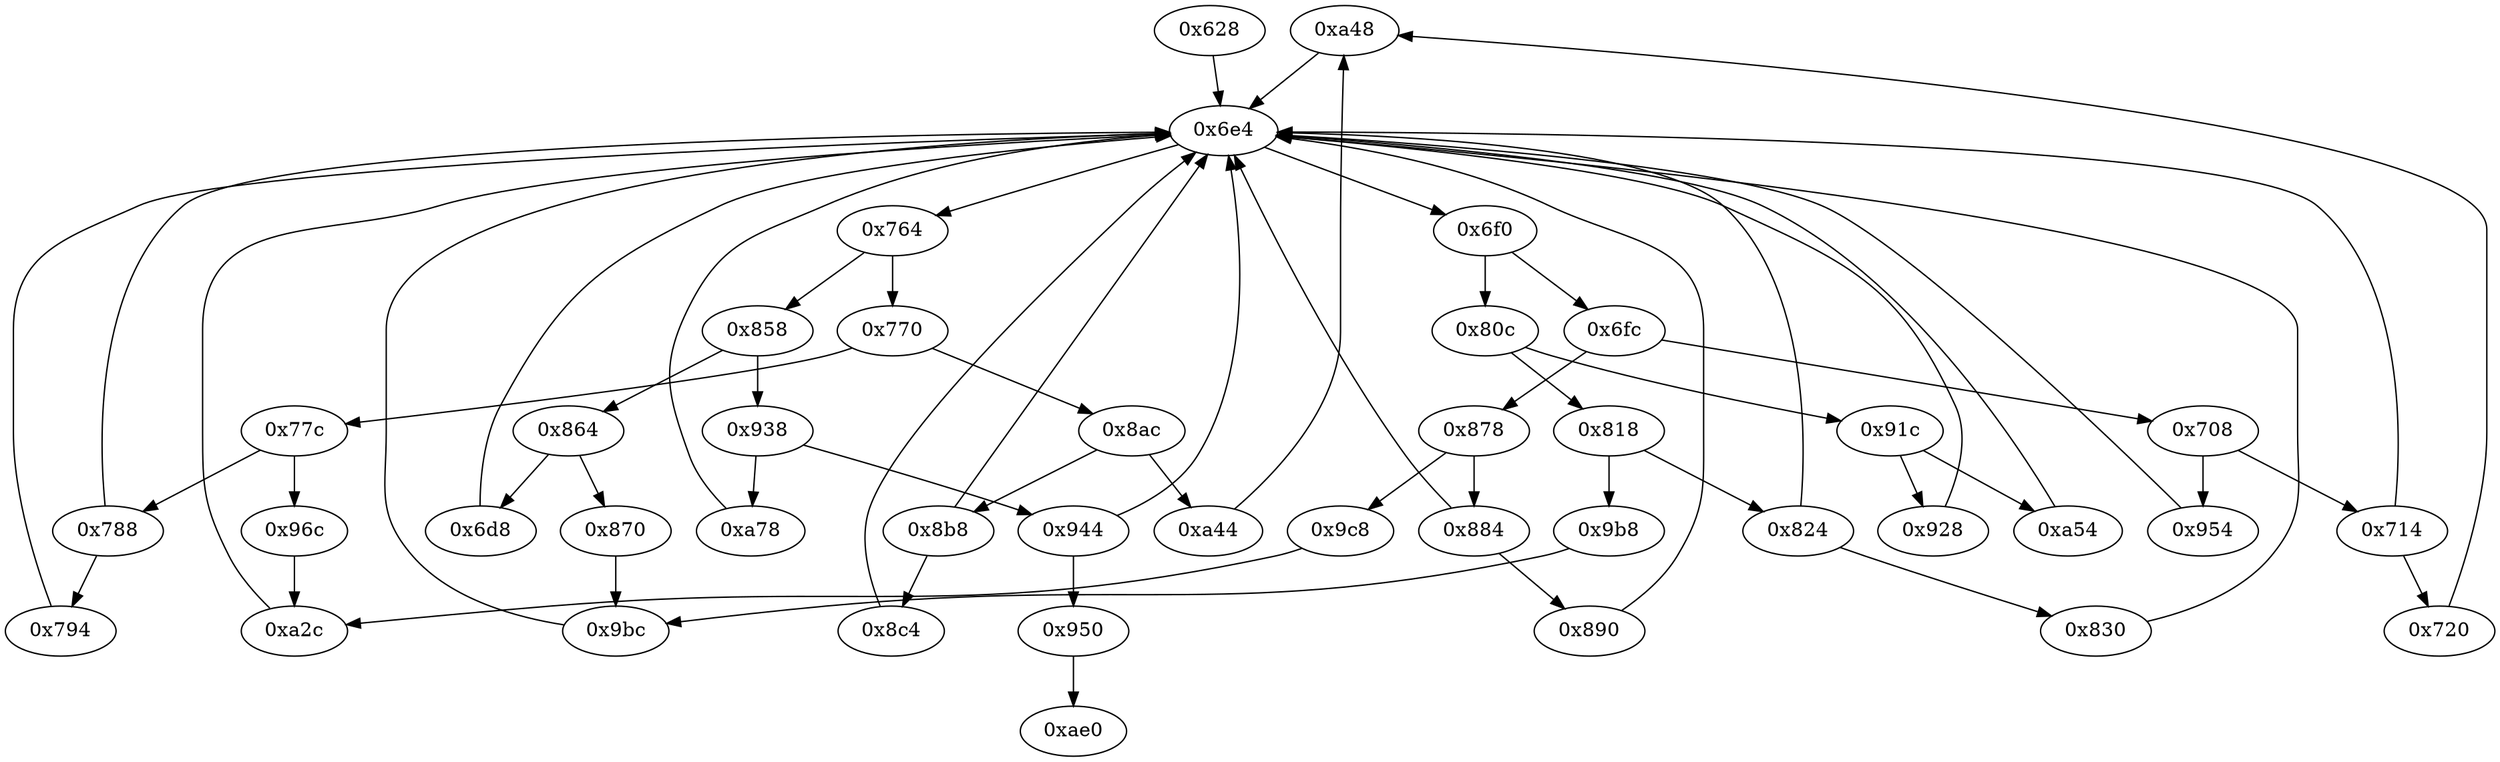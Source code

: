 strict digraph "" {
	"0xa48"	 [opcode="[u'str', u'ldr', u'b']"];
	"0x6e4"	 [opcode="[u'ldr', u'cmp', u'b']"];
	"0xa48" -> "0x6e4";
	"0x6fc"	 [opcode="[u'ldr', u'cmp', u'b']"];
	"0x878"	 [opcode="[u'ldr', u'cmp', u'b']"];
	"0x6fc" -> "0x878";
	"0x708"	 [opcode="[u'ldr', u'cmp', u'b']"];
	"0x6fc" -> "0x708";
	"0x8ac"	 [opcode="[u'ldr', u'cmp', u'b']"];
	"0xa44"	 [opcode="[u'mov']"];
	"0x8ac" -> "0xa44";
	"0x8b8"	 [opcode="[u'ldr', u'cmp', u'b']"];
	"0x8ac" -> "0x8b8";
	"0x6d8"	 [opcode="[u'ldr', u'cmp', u'mov']"];
	"0x6d8" -> "0x6e4";
	"0xa44" -> "0xa48";
	"0x788"	 [opcode="[u'ldr', u'cmp', u'b']"];
	"0x788" -> "0x6e4";
	"0x794"	 [opcode="[u'ldr', u'ldr', u'cmp', u'mov', u'mov', u'strb', u'ldr', u'ldr', u'ldr', u'add', u'sub', u'sub', u'mul', u'mvn', u'ldr', u'ldr', \
u'orr', u'mov', u'cmn', u'mov', u'cmp', u'mov', u'mov', u'mov', u'cmn', u'mov', u'mov', u'teq', u'mov', u'b']"];
	"0x788" -> "0x794";
	"0x884"	 [opcode="[u'ldr', u'cmp', u'b']"];
	"0x878" -> "0x884";
	"0x9c8"	 [opcode="[u'ldr', u'ldr', u'ldrb', u'str', u'ldr', u'ldr', u'bl', u'ldr', u'ldr', u'rsb', u'mvn', u'mul', u'eor', u'mov', u'and', u'ldr', \
u'mov', u'mov', u'ldr', u'ldr', u'cmp', u'mov', u'teq', u'mvn', u'mov']"];
	"0x878" -> "0x9c8";
	"0x864"	 [opcode="[u'ldr', u'cmp', u'b']"];
	"0x864" -> "0x6d8";
	"0x870"	 [opcode="[u'mov', u'b']"];
	"0x864" -> "0x870";
	"0x944"	 [opcode="[u'ldr', u'cmp', u'b']"];
	"0x944" -> "0x6e4";
	"0x950"	 [opcode="[u'b']"];
	"0x944" -> "0x950";
	"0x884" -> "0x6e4";
	"0x890"	 [opcode="[u'ldr', u'ldr', u'ldrb', u'ldr', u'bl', u'mov', u'b']"];
	"0x884" -> "0x890";
	"0x8b8" -> "0x6e4";
	"0x8c4"	 [opcode="[u'ldr', u'ldr', u'rsb', u'mvn', u'mul', u'eor', u'and', u'ldr', u'mov', u'mov', u'ldr', u'cmp', u'mov', u'cmp', u'mov', u'mov', \
u'cmp', u'mov', u'mov', u'teq', u'mov', u'b']"];
	"0x8b8" -> "0x8c4";
	"0x6f0"	 [opcode="[u'ldr', u'cmp', u'b']"];
	"0x6e4" -> "0x6f0";
	"0x764"	 [opcode="[u'ldr', u'cmp', u'b']"];
	"0x6e4" -> "0x764";
	"0x9b8"	 [opcode="[u'mov']"];
	"0x9bc"	 [opcode="[u'str', u'ldr', u'b']"];
	"0x9b8" -> "0x9bc";
	"0x714"	 [opcode="[u'ldr', u'cmp', u'b']"];
	"0x714" -> "0x6e4";
	"0x720"	 [opcode="[u'bl', u'ldr', u'smull', u'asr', u'add', u'mov', u'mul', u'sub', u'add', u'ldr', u'bl', u'ldr', u'ldr', u'sub', u'add', u'add', \
u'b']"];
	"0x714" -> "0x720";
	"0x824"	 [opcode="[u'ldr', u'cmp', u'b']"];
	"0x824" -> "0x6e4";
	"0x830"	 [opcode="[u'ldrb', u'ldrb', u'mov', u'cmp', u'mov', u'cmp', u'mov', u'teq', u'mov', u'b']"];
	"0x824" -> "0x830";
	"0x928"	 [opcode="[u'ldr', u'cmp', u'mov', u'b']"];
	"0x928" -> "0x6e4";
	"0x91c"	 [opcode="[u'ldr', u'cmp', u'b']"];
	"0x91c" -> "0x928";
	"0xa54"	 [opcode="[u'ldr', u'str', u'ldr', u'ldr', u'ldr', u'ldr', u'cmp', u'mov', u'b']"];
	"0x91c" -> "0xa54";
	"0x770"	 [opcode="[u'ldr', u'cmp', u'b']"];
	"0x770" -> "0x8ac";
	"0x77c"	 [opcode="[u'ldr', u'cmp', u'b']"];
	"0x770" -> "0x77c";
	"0xae0"	 [opcode="[u'ldr', u'sub', u'pop']"];
	"0x9bc" -> "0x6e4";
	"0xa78"	 [opcode="[u'ldr', u'str', u'ldr', u'ldr', u'ldr', u'add', u'sub', u'sub', u'mul', u'eor', u'and', u'ldr', u'mov', u'mov', u'ldr', u'cmp', \
u'mov', u'cmp', u'mov', u'mov', u'cmp', u'mov', u'mov', u'teq', u'mov', u'b']"];
	"0xa78" -> "0x6e4";
	"0xa54" -> "0x6e4";
	"0x794" -> "0x6e4";
	"0xa2c"	 [opcode="[u'mov', u'cmp', u'mov', u'cmp', u'mov', u'b']"];
	"0xa2c" -> "0x6e4";
	"0x870" -> "0x9bc";
	"0x6f0" -> "0x6fc";
	"0x80c"	 [opcode="[u'ldr', u'cmp', u'b']"];
	"0x6f0" -> "0x80c";
	"0x954"	 [opcode="[u'ldrb', u'ldr', u'ldr', u'cmp', u'mov', u'b']"];
	"0x954" -> "0x6e4";
	"0x950" -> "0xae0";
	"0x8c4" -> "0x6e4";
	"0x9c8" -> "0xa2c";
	"0x890" -> "0x6e4";
	"0x764" -> "0x770";
	"0x858"	 [opcode="[u'ldr', u'cmp', u'b']"];
	"0x764" -> "0x858";
	"0x858" -> "0x864";
	"0x938"	 [opcode="[u'ldr', u'cmp', u'b']"];
	"0x858" -> "0x938";
	"0x720" -> "0xa48";
	"0x708" -> "0x714";
	"0x708" -> "0x954";
	"0x830" -> "0x6e4";
	"0x938" -> "0x944";
	"0x938" -> "0xa78";
	"0x818"	 [opcode="[u'ldr', u'cmp', u'b']"];
	"0x818" -> "0x9b8";
	"0x818" -> "0x824";
	"0x77c" -> "0x788";
	"0x96c"	 [opcode="[u'ldr', u'ldr', u'rsb', u'mvn', u'mul', u'eor', u'mov', u'and', u'ldr', u'mov', u'mov', u'ldr', u'ldr', u'cmp', u'mov', u'teq', \
u'mvn', u'mov', u'b']"];
	"0x77c" -> "0x96c";
	"0x628"	 [opcode="[u'push', u'add', u'sub', u'str', u'ldr', u'str', u'mvn', u'ldr', u'sub', u'mul', u'mov', u'eor', u'tst', u'ldr', u'mov', u'mov', \
u'strb', u'ldr', u'cmp', u'mov', u'strb', u'ldr', u'ldr', u'ldr', u'ldr', u'str', u'ldr', u'ldr', u'ldr', u'ldr', u'str', u'ldr', \
u'ldr', u'add', u'str', u'ldr', u'add', u'str', u'ldr', u'add', u'str', u'str', u'str', u'b']"];
	"0x628" -> "0x6e4";
	"0x80c" -> "0x91c";
	"0x80c" -> "0x818";
	"0x96c" -> "0xa2c";
}
